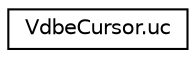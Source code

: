 digraph "Graphical Class Hierarchy"
{
 // LATEX_PDF_SIZE
  edge [fontname="Helvetica",fontsize="10",labelfontname="Helvetica",labelfontsize="10"];
  node [fontname="Helvetica",fontsize="10",shape=record];
  rankdir="LR";
  Node0 [label="VdbeCursor.uc",height=0.2,width=0.4,color="black", fillcolor="white", style="filled",URL="$db/d1b/sqlite3_8c.html#db/d38/unionVdbeCursor_8uc",tooltip=" "];
}
